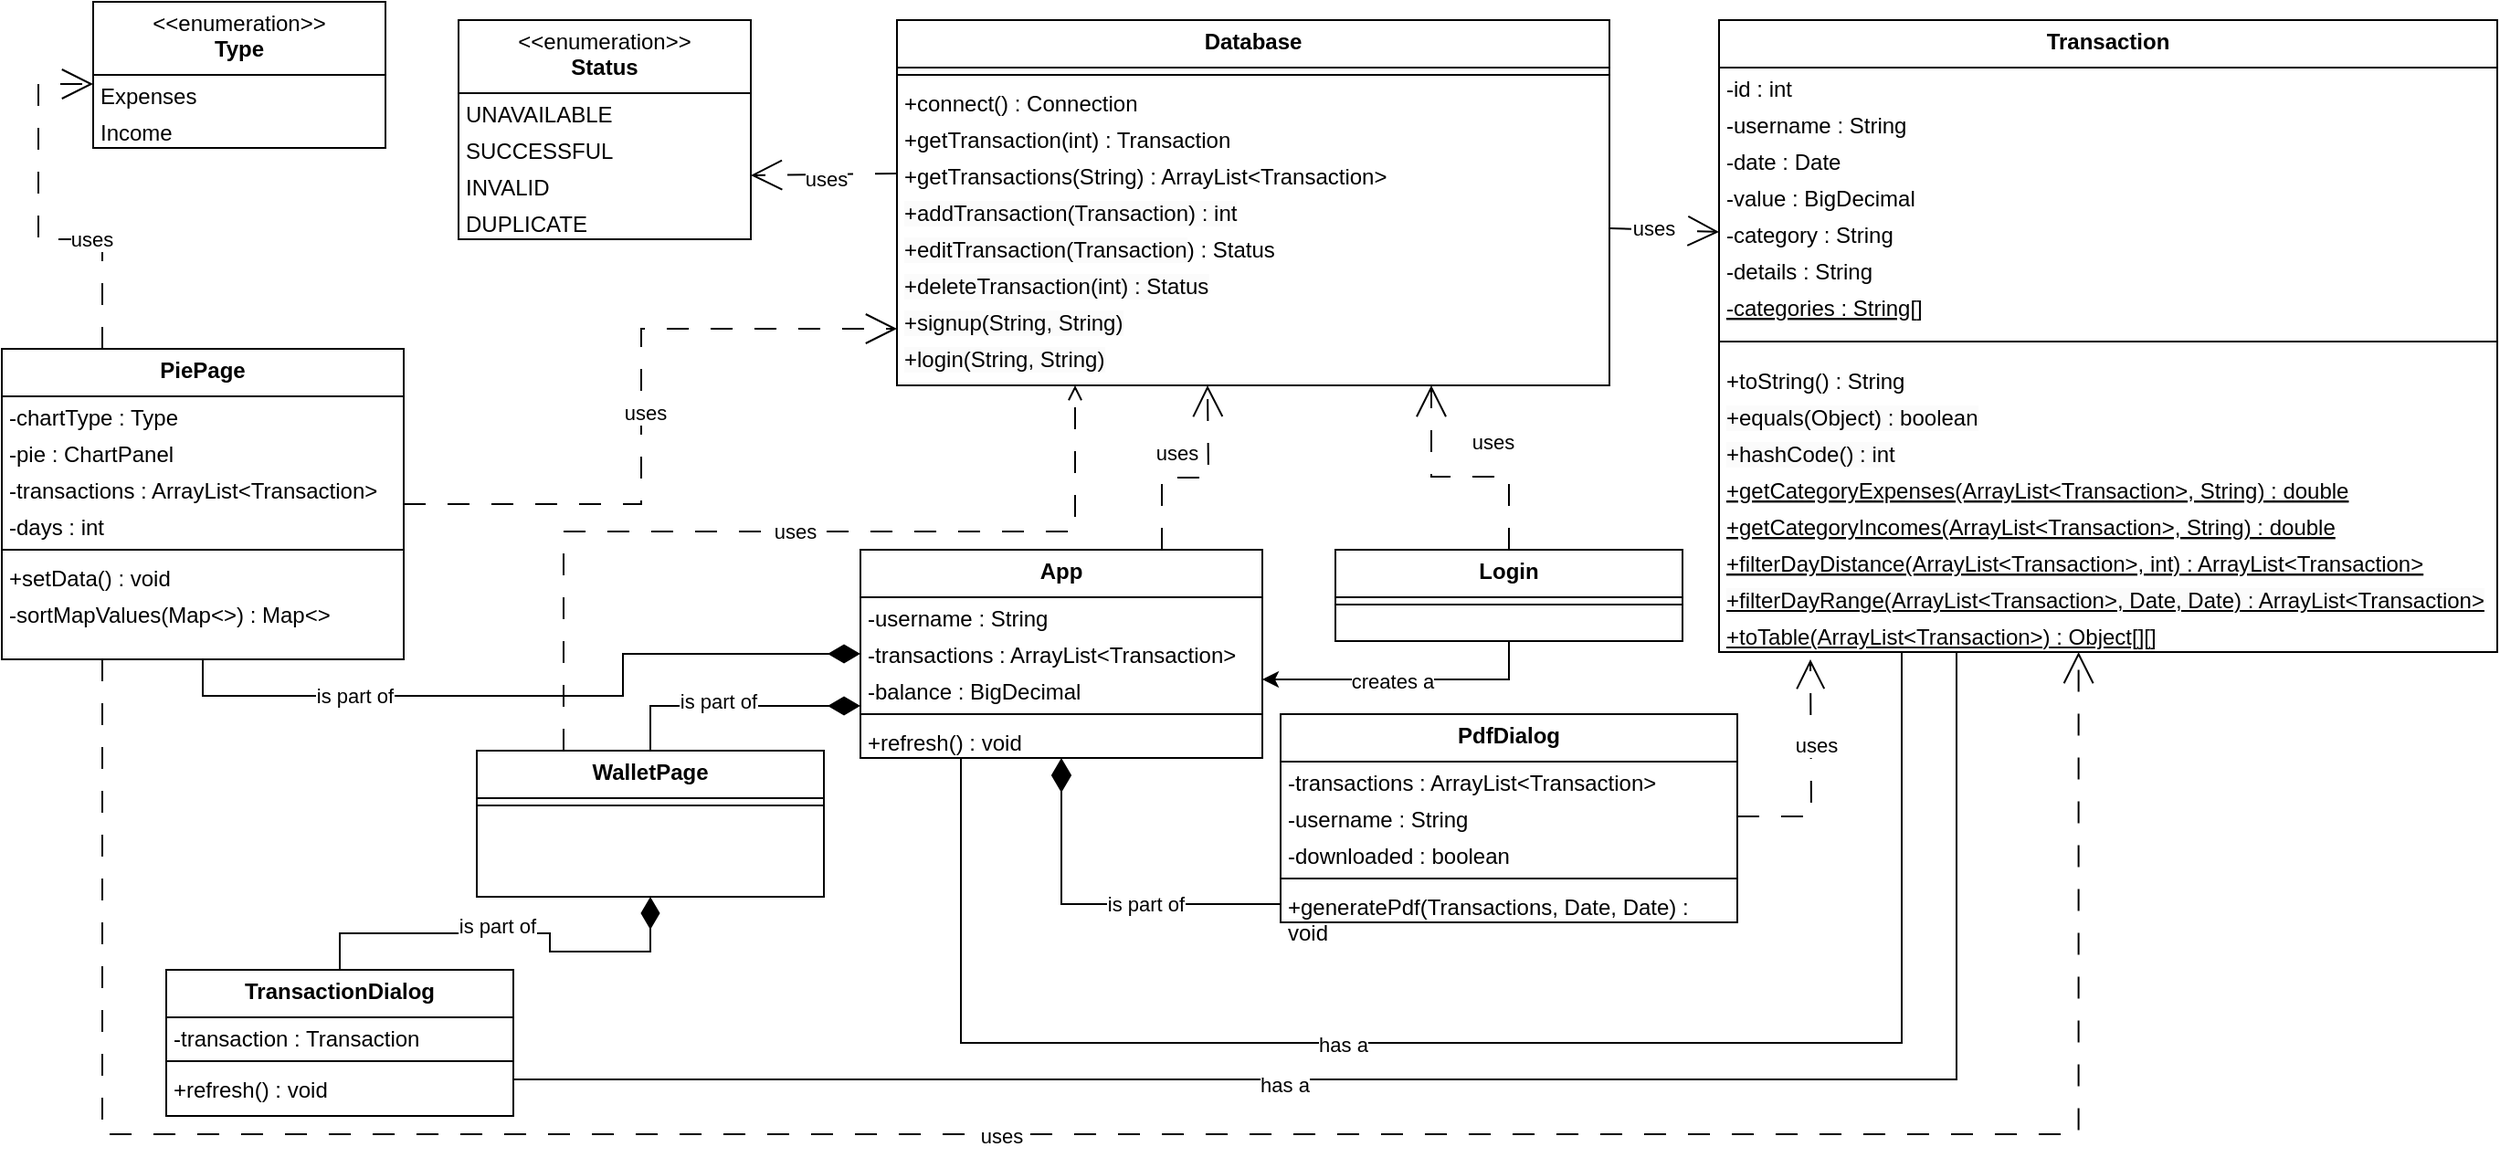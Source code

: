 <mxfile version="26.0.11">
  <diagram id="C5RBs43oDa-KdzZeNtuy" name="Page-1">
    <mxGraphModel dx="2385" dy="726" grid="1" gridSize="10" guides="1" tooltips="1" connect="1" arrows="1" fold="1" page="1" pageScale="1" pageWidth="827" pageHeight="1169" math="0" shadow="0">
      <root>
        <mxCell id="WIyWlLk6GJQsqaUBKTNV-0" />
        <mxCell id="WIyWlLk6GJQsqaUBKTNV-1" parent="WIyWlLk6GJQsqaUBKTNV-0" />
        <mxCell id="zkfFHV4jXpPFQw0GAbJ--0" value="Database" style="swimlane;fontStyle=1;align=center;verticalAlign=top;childLayout=stackLayout;horizontal=1;startSize=26;horizontalStack=0;resizeParent=1;resizeLast=0;collapsible=1;marginBottom=0;rounded=0;shadow=0;strokeWidth=1;spacing=0;" parent="WIyWlLk6GJQsqaUBKTNV-1" vertex="1">
          <mxGeometry x="-80" y="20" width="390" height="200" as="geometry">
            <mxRectangle x="30" y="30" width="160" height="26" as="alternateBounds" />
          </mxGeometry>
        </mxCell>
        <mxCell id="zkfFHV4jXpPFQw0GAbJ--4" value="" style="line;html=1;strokeWidth=1;align=left;verticalAlign=middle;spacingTop=-1;spacingLeft=3;spacingRight=3;rotatable=0;labelPosition=right;points=[];portConstraint=eastwest;spacing=0;" parent="zkfFHV4jXpPFQw0GAbJ--0" vertex="1">
          <mxGeometry y="26" width="390" height="8" as="geometry" />
        </mxCell>
        <mxCell id="zkfFHV4jXpPFQw0GAbJ--5" value="+connect() : Connection" style="text;align=left;verticalAlign=top;spacingLeft=4;spacingRight=4;overflow=hidden;rotatable=0;points=[[0,0.5],[1,0.5]];portConstraint=eastwest;spacing=0;" parent="zkfFHV4jXpPFQw0GAbJ--0" vertex="1">
          <mxGeometry y="34" width="390" height="20" as="geometry" />
        </mxCell>
        <mxCell id="e7k2i2TmOSbK89JHq5y6-7" value="+getTransaction(int) : Transaction" style="text;align=left;verticalAlign=top;spacingLeft=4;spacingRight=4;overflow=hidden;rotatable=0;points=[[0,0.5],[1,0.5]];portConstraint=eastwest;spacing=0;" parent="zkfFHV4jXpPFQw0GAbJ--0" vertex="1">
          <mxGeometry y="54" width="390" height="20" as="geometry" />
        </mxCell>
        <mxCell id="e7k2i2TmOSbK89JHq5y6-8" value="+getTransactions(String) : ArrayList&lt;Transaction&gt;" style="text;align=left;verticalAlign=top;spacingLeft=4;spacingRight=4;overflow=hidden;rotatable=0;points=[[0,0.5],[1,0.5]];portConstraint=eastwest;spacing=0;" parent="zkfFHV4jXpPFQw0GAbJ--0" vertex="1">
          <mxGeometry y="74" width="390" height="20" as="geometry" />
        </mxCell>
        <mxCell id="e7k2i2TmOSbK89JHq5y6-9" value="&lt;span style=&quot;color: rgb(0, 0, 0); font-family: Helvetica; font-size: 12px; font-style: normal; font-variant-ligatures: normal; font-variant-caps: normal; font-weight: 400; letter-spacing: normal; orphans: 2; text-align: left; text-indent: 0px; text-transform: none; widows: 2; word-spacing: 0px; -webkit-text-stroke-width: 0px; white-space: nowrap; background-color: rgb(251, 251, 251); text-decoration-thickness: initial; text-decoration-style: initial; text-decoration-color: initial; display: inline !important; float: none;&quot;&gt;+addTransaction(Transaction) : int&lt;/span&gt;" style="text;whiteSpace=wrap;html=1;spacing=0;spacingLeft=4;spacingRight=4;" parent="zkfFHV4jXpPFQw0GAbJ--0" vertex="1">
          <mxGeometry y="94" width="390" height="20" as="geometry" />
        </mxCell>
        <mxCell id="e7k2i2TmOSbK89JHq5y6-11" value="&lt;span style=&quot;forced-color-adjust: none; color: rgb(0, 0, 0); font-family: Helvetica; font-size: 12px; font-style: normal; font-variant-ligatures: normal; font-variant-caps: normal; font-weight: 400; letter-spacing: normal; orphans: 2; text-align: left; text-indent: 0px; text-transform: none; widows: 2; word-spacing: 0px; -webkit-text-stroke-width: 0px; white-space: nowrap; text-decoration-thickness: initial; text-decoration-style: initial; text-decoration-color: initial; background-color: rgb(251, 251, 251); float: none; display: inline !important;&quot;&gt;+editTransaction(Transaction&lt;/span&gt;&lt;span style=&quot;text-wrap-mode: nowrap;&quot;&gt;) : Status&lt;/span&gt;" style="text;whiteSpace=wrap;html=1;spacingLeft=4;spacingRight=4;spacing=0;" parent="zkfFHV4jXpPFQw0GAbJ--0" vertex="1">
          <mxGeometry y="114" width="390" height="20" as="geometry" />
        </mxCell>
        <mxCell id="e7k2i2TmOSbK89JHq5y6-12" value="&lt;span style=&quot;forced-color-adjust: none; color: rgb(0, 0, 0); font-family: Helvetica; font-size: 12px; font-style: normal; font-variant-ligatures: normal; font-variant-caps: normal; font-weight: 400; letter-spacing: normal; orphans: 2; text-align: left; text-indent: 0px; text-transform: none; widows: 2; word-spacing: 0px; -webkit-text-stroke-width: 0px; white-space: nowrap; text-decoration-thickness: initial; text-decoration-style: initial; text-decoration-color: initial; background-color: rgb(251, 251, 251); float: none; display: inline !important;&quot;&gt;+deleteTransaction(int) : Status&lt;/span&gt;" style="text;whiteSpace=wrap;html=1;spacingLeft=4;spacingRight=4;spacing=0;" parent="zkfFHV4jXpPFQw0GAbJ--0" vertex="1">
          <mxGeometry y="134" width="390" height="20" as="geometry" />
        </mxCell>
        <mxCell id="e7k2i2TmOSbK89JHq5y6-13" value="&lt;span style=&quot;forced-color-adjust: none; color: rgb(0, 0, 0); font-family: Helvetica; font-size: 12px; font-style: normal; font-variant-ligatures: normal; font-variant-caps: normal; font-weight: 400; letter-spacing: normal; orphans: 2; text-align: left; text-indent: 0px; text-transform: none; widows: 2; word-spacing: 0px; -webkit-text-stroke-width: 0px; white-space: nowrap; text-decoration-thickness: initial; text-decoration-style: initial; text-decoration-color: initial; background-color: rgb(251, 251, 251); float: none; display: inline !important;&quot;&gt;+signup(String, String)&lt;/span&gt;" style="text;whiteSpace=wrap;html=1;spacingLeft=4;spacingRight=4;spacing=0;" parent="zkfFHV4jXpPFQw0GAbJ--0" vertex="1">
          <mxGeometry y="154" width="390" height="20" as="geometry" />
        </mxCell>
        <mxCell id="e7k2i2TmOSbK89JHq5y6-14" value="&lt;span style=&quot;color: rgb(0, 0, 0); font-family: Helvetica; font-size: 12px; font-style: normal; font-variant-ligatures: normal; font-variant-caps: normal; font-weight: 400; letter-spacing: normal; orphans: 2; text-align: left; text-indent: 0px; text-transform: none; widows: 2; word-spacing: 0px; -webkit-text-stroke-width: 0px; white-space: nowrap; background-color: rgb(251, 251, 251); text-decoration-thickness: initial; text-decoration-style: initial; text-decoration-color: initial; display: inline !important; float: none;&quot;&gt;+login(String, String)&lt;/span&gt;" style="text;whiteSpace=wrap;html=1;spacingLeft=4;spacingRight=4;spacing=0;" parent="zkfFHV4jXpPFQw0GAbJ--0" vertex="1">
          <mxGeometry y="174" width="390" height="20" as="geometry" />
        </mxCell>
        <mxCell id="e7k2i2TmOSbK89JHq5y6-15" value="Transaction" style="swimlane;fontStyle=1;align=center;verticalAlign=top;childLayout=stackLayout;horizontal=1;startSize=26;horizontalStack=0;resizeParent=1;resizeLast=0;collapsible=1;marginBottom=0;rounded=0;shadow=0;strokeWidth=1;spacing=0;" parent="WIyWlLk6GJQsqaUBKTNV-1" vertex="1">
          <mxGeometry x="370" y="20" width="426" height="346" as="geometry">
            <mxRectangle x="30" y="30" width="160" height="26" as="alternateBounds" />
          </mxGeometry>
        </mxCell>
        <mxCell id="e7k2i2TmOSbK89JHq5y6-25" value="-id : int" style="text;align=left;verticalAlign=top;spacingLeft=4;spacingRight=4;overflow=hidden;rotatable=0;points=[[0,0.5],[1,0.5]];portConstraint=eastwest;spacing=0;" parent="e7k2i2TmOSbK89JHq5y6-15" vertex="1">
          <mxGeometry y="26" width="426" height="20" as="geometry" />
        </mxCell>
        <mxCell id="e7k2i2TmOSbK89JHq5y6-27" value="-username : String" style="text;align=left;verticalAlign=top;spacingLeft=4;spacingRight=4;overflow=hidden;rotatable=0;points=[[0,0.5],[1,0.5]];portConstraint=eastwest;spacing=0;" parent="e7k2i2TmOSbK89JHq5y6-15" vertex="1">
          <mxGeometry y="46" width="426" height="20" as="geometry" />
        </mxCell>
        <mxCell id="e7k2i2TmOSbK89JHq5y6-28" value="-date : Date" style="text;align=left;verticalAlign=top;spacingLeft=4;spacingRight=4;overflow=hidden;rotatable=0;points=[[0,0.5],[1,0.5]];portConstraint=eastwest;spacing=0;" parent="e7k2i2TmOSbK89JHq5y6-15" vertex="1">
          <mxGeometry y="66" width="426" height="20" as="geometry" />
        </mxCell>
        <mxCell id="e7k2i2TmOSbK89JHq5y6-29" value="-value : BigDecimal" style="text;align=left;verticalAlign=top;spacingLeft=4;spacingRight=4;overflow=hidden;rotatable=0;points=[[0,0.5],[1,0.5]];portConstraint=eastwest;spacing=0;" parent="e7k2i2TmOSbK89JHq5y6-15" vertex="1">
          <mxGeometry y="86" width="426" height="20" as="geometry" />
        </mxCell>
        <mxCell id="e7k2i2TmOSbK89JHq5y6-30" value="-category : String" style="text;align=left;verticalAlign=top;spacingLeft=4;spacingRight=4;overflow=hidden;rotatable=0;points=[[0,0.5],[1,0.5]];portConstraint=eastwest;spacing=0;" parent="e7k2i2TmOSbK89JHq5y6-15" vertex="1">
          <mxGeometry y="106" width="426" height="20" as="geometry" />
        </mxCell>
        <mxCell id="e7k2i2TmOSbK89JHq5y6-31" value="-details : String" style="text;align=left;verticalAlign=top;spacingLeft=4;spacingRight=4;overflow=hidden;rotatable=0;points=[[0,0.5],[1,0.5]];portConstraint=eastwest;spacing=0;" parent="e7k2i2TmOSbK89JHq5y6-15" vertex="1">
          <mxGeometry y="126" width="426" height="20" as="geometry" />
        </mxCell>
        <mxCell id="SSsAjJCxJS_puHBVJkLy-0" value="-categories : String[]" style="text;align=left;verticalAlign=top;spacingLeft=4;spacingRight=4;overflow=hidden;rotatable=0;points=[[0,0.5],[1,0.5]];portConstraint=eastwest;spacing=0;fontStyle=4" parent="e7k2i2TmOSbK89JHq5y6-15" vertex="1">
          <mxGeometry y="146" width="426" height="20" as="geometry" />
        </mxCell>
        <mxCell id="e7k2i2TmOSbK89JHq5y6-16" value="" style="line;html=1;strokeWidth=1;align=left;verticalAlign=middle;spacingTop=-1;spacingLeft=3;spacingRight=3;rotatable=0;labelPosition=right;points=[];portConstraint=eastwest;spacing=0;" parent="e7k2i2TmOSbK89JHq5y6-15" vertex="1">
          <mxGeometry y="166" width="426" height="20" as="geometry" />
        </mxCell>
        <mxCell id="e7k2i2TmOSbK89JHq5y6-43" value="&lt;span style=&quot;text-wrap-mode: nowrap;&quot;&gt;+toString() : String&lt;/span&gt;" style="text;whiteSpace=wrap;html=1;spacingLeft=4;spacingRight=4;spacing=0;" parent="e7k2i2TmOSbK89JHq5y6-15" vertex="1">
          <mxGeometry y="186" width="426" height="20" as="geometry" />
        </mxCell>
        <mxCell id="e7k2i2TmOSbK89JHq5y6-24" value="&lt;span style=&quot;color: rgb(0, 0, 0); font-family: Helvetica; font-size: 12px; font-style: normal; font-variant-ligatures: normal; font-variant-caps: normal; font-weight: 400; letter-spacing: normal; orphans: 2; text-align: left; text-indent: 0px; text-transform: none; widows: 2; word-spacing: 0px; -webkit-text-stroke-width: 0px; white-space: nowrap; background-color: rgb(251, 251, 251); text-decoration-thickness: initial; text-decoration-style: initial; text-decoration-color: initial; display: inline !important; float: none;&quot;&gt;+equals(Object) : boolean&lt;/span&gt;" style="text;whiteSpace=wrap;html=1;spacingLeft=4;spacingRight=4;spacing=0;" parent="e7k2i2TmOSbK89JHq5y6-15" vertex="1">
          <mxGeometry y="206" width="426" height="20" as="geometry" />
        </mxCell>
        <mxCell id="e7k2i2TmOSbK89JHq5y6-23" value="&lt;span style=&quot;forced-color-adjust: none; color: rgb(0, 0, 0); font-family: Helvetica; font-size: 12px; font-style: normal; font-variant-ligatures: normal; font-variant-caps: normal; font-weight: 400; letter-spacing: normal; orphans: 2; text-align: left; text-indent: 0px; text-transform: none; widows: 2; word-spacing: 0px; -webkit-text-stroke-width: 0px; white-space: nowrap; text-decoration-thickness: initial; text-decoration-style: initial; text-decoration-color: initial; background-color: rgb(251, 251, 251); float: none; display: inline !important;&quot;&gt;+hashCode() : int&lt;/span&gt;" style="text;whiteSpace=wrap;html=1;spacingLeft=4;spacingRight=4;spacing=0;" parent="e7k2i2TmOSbK89JHq5y6-15" vertex="1">
          <mxGeometry y="226" width="426" height="20" as="geometry" />
        </mxCell>
        <mxCell id="e7k2i2TmOSbK89JHq5y6-17" value="+getCategoryExpenses(ArrayList&lt;Transaction&gt;, String) : double" style="text;align=left;verticalAlign=top;spacingLeft=4;spacingRight=4;overflow=hidden;rotatable=0;points=[[0,0.5],[1,0.5]];portConstraint=eastwest;spacing=0;fontStyle=4" parent="e7k2i2TmOSbK89JHq5y6-15" vertex="1">
          <mxGeometry y="246" width="426" height="20" as="geometry" />
        </mxCell>
        <mxCell id="e7k2i2TmOSbK89JHq5y6-18" value="+getCategoryIncomes(ArrayList&lt;Transaction&gt;, String) : double" style="text;align=left;verticalAlign=top;spacingLeft=4;spacingRight=4;overflow=hidden;rotatable=0;points=[[0,0.5],[1,0.5]];portConstraint=eastwest;spacing=0;fontStyle=4" parent="e7k2i2TmOSbK89JHq5y6-15" vertex="1">
          <mxGeometry y="266" width="426" height="20" as="geometry" />
        </mxCell>
        <mxCell id="e7k2i2TmOSbK89JHq5y6-19" value="+filterDayDistance(ArrayList&lt;Transaction&gt;, int) : ArrayList&lt;Transaction&gt;" style="text;align=left;verticalAlign=top;spacingLeft=4;spacingRight=4;overflow=hidden;rotatable=0;points=[[0,0.5],[1,0.5]];portConstraint=eastwest;spacing=0;fontStyle=4" parent="e7k2i2TmOSbK89JHq5y6-15" vertex="1">
          <mxGeometry y="286" width="426" height="20" as="geometry" />
        </mxCell>
        <mxCell id="e7k2i2TmOSbK89JHq5y6-21" value="&lt;span style=&quot;forced-color-adjust: none; color: rgb(0, 0, 0); font-family: Helvetica; font-size: 12px; font-style: normal; font-variant-ligatures: normal; font-variant-caps: normal; font-weight: 400; letter-spacing: normal; orphans: 2; text-align: left; text-indent: 0px; text-transform: none; widows: 2; word-spacing: 0px; -webkit-text-stroke-width: 0px; white-space: nowrap; text-decoration-thickness: initial; text-decoration-style: initial; text-decoration-color: initial; background-color: rgb(251, 251, 251); float: none; display: inline !important;&quot;&gt;&lt;u&gt;+filterDayRange(ArrayList&amp;lt;Transaction&amp;gt;, Date, Date) : ArrayList&amp;lt;Transaction&amp;gt;&lt;/u&gt;&lt;/span&gt;" style="text;whiteSpace=wrap;html=1;spacingLeft=4;spacingRight=4;spacing=0;" parent="e7k2i2TmOSbK89JHq5y6-15" vertex="1">
          <mxGeometry y="306" width="426" height="20" as="geometry" />
        </mxCell>
        <mxCell id="e7k2i2TmOSbK89JHq5y6-22" value="&lt;u&gt;+toTable(ArrayList&amp;lt;Transaction&amp;gt;) : Object[][]&lt;/u&gt;" style="text;whiteSpace=wrap;html=1;spacingLeft=4;spacingRight=4;spacing=0;" parent="e7k2i2TmOSbK89JHq5y6-15" vertex="1">
          <mxGeometry y="326" width="426" height="20" as="geometry" />
        </mxCell>
        <mxCell id="e7k2i2TmOSbK89JHq5y6-36" value="&lt;div&gt;&lt;span style=&quot;font-weight: normal;&quot;&gt;&amp;lt;&amp;lt;enumeration&amp;gt;&amp;gt;&lt;/span&gt;&lt;/div&gt;Status" style="swimlane;fontStyle=1;align=center;verticalAlign=top;childLayout=stackLayout;horizontal=1;startSize=40;horizontalStack=0;resizeParent=1;resizeParentMax=0;resizeLast=0;collapsible=1;marginBottom=0;whiteSpace=wrap;html=1;spacing=0;" parent="WIyWlLk6GJQsqaUBKTNV-1" vertex="1">
          <mxGeometry x="-320" y="20" width="160" height="120" as="geometry" />
        </mxCell>
        <mxCell id="e7k2i2TmOSbK89JHq5y6-34" value="&lt;span style=&quot;text-wrap-mode: nowrap;&quot;&gt;UNAVAILABLE&lt;/span&gt;" style="text;whiteSpace=wrap;html=1;spacingLeft=4;spacingRight=4;spacing=0;" parent="e7k2i2TmOSbK89JHq5y6-36" vertex="1">
          <mxGeometry y="40" width="160" height="20" as="geometry" />
        </mxCell>
        <mxCell id="e7k2i2TmOSbK89JHq5y6-41" value="&lt;span style=&quot;text-wrap-mode: nowrap;&quot;&gt;SUCCESSFUL&lt;/span&gt;" style="text;whiteSpace=wrap;html=1;spacingLeft=4;spacingRight=4;spacing=0;" parent="e7k2i2TmOSbK89JHq5y6-36" vertex="1">
          <mxGeometry y="60" width="160" height="20" as="geometry" />
        </mxCell>
        <mxCell id="e7k2i2TmOSbK89JHq5y6-40" value="&lt;span style=&quot;text-wrap-mode: nowrap;&quot;&gt;INVALID&lt;/span&gt;" style="text;whiteSpace=wrap;html=1;spacingLeft=4;spacingRight=4;spacing=0;" parent="e7k2i2TmOSbK89JHq5y6-36" vertex="1">
          <mxGeometry y="80" width="160" height="20" as="geometry" />
        </mxCell>
        <mxCell id="e7k2i2TmOSbK89JHq5y6-42" value="&lt;span style=&quot;text-wrap-mode: nowrap;&quot;&gt;DUPLICATE&lt;/span&gt;" style="text;whiteSpace=wrap;html=1;spacingLeft=4;spacingRight=4;spacing=0;" parent="e7k2i2TmOSbK89JHq5y6-36" vertex="1">
          <mxGeometry y="100" width="160" height="20" as="geometry" />
        </mxCell>
        <mxCell id="SSsAjJCxJS_puHBVJkLy-31" style="edgeStyle=orthogonalEdgeStyle;rounded=0;orthogonalLoop=1;jettySize=auto;html=1;exitX=0.5;exitY=0;exitDx=0;exitDy=0;entryX=0.75;entryY=1;entryDx=0;entryDy=0;endArrow=open;endFill=0;dashed=1;dashPattern=12 12;endSize=15;" parent="WIyWlLk6GJQsqaUBKTNV-1" source="SSsAjJCxJS_puHBVJkLy-1" target="zkfFHV4jXpPFQw0GAbJ--0" edge="1">
          <mxGeometry relative="1" as="geometry" />
        </mxCell>
        <mxCell id="SSsAjJCxJS_puHBVJkLy-46" value="uses" style="edgeLabel;html=1;align=center;verticalAlign=middle;resizable=0;points=[];" parent="SSsAjJCxJS_puHBVJkLy-31" vertex="1" connectable="0">
          <mxGeometry x="-0.239" y="-4" relative="1" as="geometry">
            <mxPoint x="1" y="-15" as="offset" />
          </mxGeometry>
        </mxCell>
        <mxCell id="_zNtxanERWEadLRWHB2K-1" style="edgeStyle=orthogonalEdgeStyle;rounded=0;orthogonalLoop=1;jettySize=auto;html=1;exitX=0.5;exitY=1;exitDx=0;exitDy=0;entryX=1;entryY=0.25;entryDx=0;entryDy=0;" edge="1" parent="WIyWlLk6GJQsqaUBKTNV-1" source="SSsAjJCxJS_puHBVJkLy-1" target="SSsAjJCxJS_puHBVJkLy-63">
          <mxGeometry relative="1" as="geometry" />
        </mxCell>
        <mxCell id="_zNtxanERWEadLRWHB2K-2" value="creates a" style="edgeLabel;html=1;align=center;verticalAlign=middle;resizable=0;points=[];" vertex="1" connectable="0" parent="_zNtxanERWEadLRWHB2K-1">
          <mxGeometry x="0.096" y="1" relative="1" as="geometry">
            <mxPoint as="offset" />
          </mxGeometry>
        </mxCell>
        <mxCell id="SSsAjJCxJS_puHBVJkLy-1" value="Login" style="swimlane;fontStyle=1;align=center;verticalAlign=top;childLayout=stackLayout;horizontal=1;startSize=26;horizontalStack=0;resizeParent=1;resizeLast=0;collapsible=1;marginBottom=0;rounded=0;shadow=0;strokeWidth=1;spacing=0;" parent="WIyWlLk6GJQsqaUBKTNV-1" vertex="1">
          <mxGeometry x="160" y="310" width="190" height="50" as="geometry">
            <mxRectangle x="30" y="30" width="160" height="26" as="alternateBounds" />
          </mxGeometry>
        </mxCell>
        <mxCell id="SSsAjJCxJS_puHBVJkLy-2" value="" style="line;html=1;strokeWidth=1;align=left;verticalAlign=middle;spacingTop=-1;spacingLeft=3;spacingRight=3;rotatable=0;labelPosition=right;points=[];portConstraint=eastwest;spacing=0;" parent="SSsAjJCxJS_puHBVJkLy-1" vertex="1">
          <mxGeometry y="26" width="190" height="8" as="geometry" />
        </mxCell>
        <mxCell id="SSsAjJCxJS_puHBVJkLy-34" style="edgeStyle=orthogonalEdgeStyle;rounded=0;orthogonalLoop=1;jettySize=auto;html=1;exitX=0.75;exitY=0;exitDx=0;exitDy=0;endArrow=open;endFill=0;dashed=1;dashPattern=12 12;endSize=15;" parent="WIyWlLk6GJQsqaUBKTNV-1" source="SSsAjJCxJS_puHBVJkLy-11" edge="1">
          <mxGeometry relative="1" as="geometry">
            <mxPoint x="90" y="220" as="targetPoint" />
          </mxGeometry>
        </mxCell>
        <mxCell id="SSsAjJCxJS_puHBVJkLy-47" value="uses" style="edgeLabel;html=1;align=center;verticalAlign=middle;resizable=0;points=[];" parent="SSsAjJCxJS_puHBVJkLy-34" vertex="1" connectable="0">
          <mxGeometry x="-0.116" relative="1" as="geometry">
            <mxPoint x="-4" y="-14" as="offset" />
          </mxGeometry>
        </mxCell>
        <mxCell id="SSsAjJCxJS_puHBVJkLy-11" value="App" style="swimlane;fontStyle=1;align=center;verticalAlign=top;childLayout=stackLayout;horizontal=1;startSize=26;horizontalStack=0;resizeParent=1;resizeLast=0;collapsible=1;marginBottom=0;rounded=0;shadow=0;strokeWidth=1;spacing=0;" parent="WIyWlLk6GJQsqaUBKTNV-1" vertex="1">
          <mxGeometry x="-100" y="310" width="220" height="114" as="geometry">
            <mxRectangle x="30" y="30" width="160" height="26" as="alternateBounds" />
          </mxGeometry>
        </mxCell>
        <mxCell id="SSsAjJCxJS_puHBVJkLy-62" value="&lt;span style=&quot;text-wrap-mode: nowrap;&quot;&gt;-username : String&lt;/span&gt;" style="text;whiteSpace=wrap;html=1;spacingLeft=4;spacingRight=4;spacing=0;" parent="SSsAjJCxJS_puHBVJkLy-11" vertex="1">
          <mxGeometry y="26" width="220" height="20" as="geometry" />
        </mxCell>
        <mxCell id="SSsAjJCxJS_puHBVJkLy-59" value="&lt;span style=&quot;text-wrap-mode: nowrap;&quot;&gt;-transactions : ArrayList&amp;lt;Transaction&amp;gt;&lt;/span&gt;" style="text;whiteSpace=wrap;html=1;spacingLeft=4;spacingRight=4;spacing=0;" parent="SSsAjJCxJS_puHBVJkLy-11" vertex="1">
          <mxGeometry y="46" width="220" height="20" as="geometry" />
        </mxCell>
        <mxCell id="SSsAjJCxJS_puHBVJkLy-63" value="&lt;span style=&quot;text-wrap-mode: nowrap;&quot;&gt;-balance : BigDecimal&lt;/span&gt;" style="text;whiteSpace=wrap;html=1;spacingLeft=4;spacingRight=4;spacing=0;" parent="SSsAjJCxJS_puHBVJkLy-11" vertex="1">
          <mxGeometry y="66" width="220" height="20" as="geometry" />
        </mxCell>
        <mxCell id="SSsAjJCxJS_puHBVJkLy-12" value="" style="line;html=1;strokeWidth=1;align=left;verticalAlign=middle;spacingTop=-1;spacingLeft=3;spacingRight=3;rotatable=0;labelPosition=right;points=[];portConstraint=eastwest;spacing=0;" parent="SSsAjJCxJS_puHBVJkLy-11" vertex="1">
          <mxGeometry y="86" width="220" height="8" as="geometry" />
        </mxCell>
        <mxCell id="SSsAjJCxJS_puHBVJkLy-58" value="&lt;span style=&quot;text-wrap-mode: nowrap;&quot;&gt;+refresh() : void&lt;/span&gt;" style="text;whiteSpace=wrap;html=1;spacingLeft=4;spacingRight=4;spacing=0;" parent="SSsAjJCxJS_puHBVJkLy-11" vertex="1">
          <mxGeometry y="94" width="220" height="20" as="geometry" />
        </mxCell>
        <mxCell id="SSsAjJCxJS_puHBVJkLy-28" style="edgeStyle=orthogonalEdgeStyle;rounded=0;orthogonalLoop=1;jettySize=auto;html=1;exitX=0.5;exitY=0;exitDx=0;exitDy=0;entryX=0;entryY=0.75;entryDx=0;entryDy=0;endArrow=diamondThin;endFill=1;endSize=15;" parent="WIyWlLk6GJQsqaUBKTNV-1" source="SSsAjJCxJS_puHBVJkLy-13" target="SSsAjJCxJS_puHBVJkLy-11" edge="1">
          <mxGeometry relative="1" as="geometry" />
        </mxCell>
        <mxCell id="SSsAjJCxJS_puHBVJkLy-42" value="is part of" style="edgeLabel;html=1;align=center;verticalAlign=middle;resizable=0;points=[];" parent="SSsAjJCxJS_puHBVJkLy-28" vertex="1" connectable="0">
          <mxGeometry x="-0.128" y="3" relative="1" as="geometry">
            <mxPoint as="offset" />
          </mxGeometry>
        </mxCell>
        <mxCell id="SSsAjJCxJS_puHBVJkLy-93" style="edgeStyle=orthogonalEdgeStyle;rounded=0;orthogonalLoop=1;jettySize=auto;html=1;exitX=0.25;exitY=0;exitDx=0;exitDy=0;entryX=0.25;entryY=1;entryDx=0;entryDy=0;dashed=1;dashPattern=12 12;endArrow=open;endFill=0;" parent="WIyWlLk6GJQsqaUBKTNV-1" source="SSsAjJCxJS_puHBVJkLy-13" target="zkfFHV4jXpPFQw0GAbJ--0" edge="1">
          <mxGeometry relative="1" as="geometry">
            <Array as="points">
              <mxPoint x="-262" y="300" />
              <mxPoint x="18" y="300" />
            </Array>
          </mxGeometry>
        </mxCell>
        <mxCell id="SSsAjJCxJS_puHBVJkLy-94" value="uses" style="edgeLabel;html=1;align=center;verticalAlign=middle;resizable=0;points=[];" parent="SSsAjJCxJS_puHBVJkLy-93" vertex="1" connectable="0">
          <mxGeometry x="0.023" relative="1" as="geometry">
            <mxPoint x="1" as="offset" />
          </mxGeometry>
        </mxCell>
        <mxCell id="SSsAjJCxJS_puHBVJkLy-13" value="WalletPage" style="swimlane;fontStyle=1;align=center;verticalAlign=top;childLayout=stackLayout;horizontal=1;startSize=26;horizontalStack=0;resizeParent=1;resizeLast=0;collapsible=1;marginBottom=0;rounded=0;shadow=0;strokeWidth=1;spacing=0;" parent="WIyWlLk6GJQsqaUBKTNV-1" vertex="1">
          <mxGeometry x="-310" y="420" width="190" height="80" as="geometry">
            <mxRectangle x="30" y="30" width="160" height="26" as="alternateBounds" />
          </mxGeometry>
        </mxCell>
        <mxCell id="SSsAjJCxJS_puHBVJkLy-14" value="" style="line;html=1;strokeWidth=1;align=left;verticalAlign=middle;spacingTop=-1;spacingLeft=3;spacingRight=3;rotatable=0;labelPosition=right;points=[];portConstraint=eastwest;spacing=0;" parent="SSsAjJCxJS_puHBVJkLy-13" vertex="1">
          <mxGeometry y="26" width="190" height="8" as="geometry" />
        </mxCell>
        <mxCell id="SSsAjJCxJS_puHBVJkLy-29" style="edgeStyle=orthogonalEdgeStyle;rounded=0;orthogonalLoop=1;jettySize=auto;html=1;exitX=0.5;exitY=1;exitDx=0;exitDy=0;entryX=0;entryY=0.5;entryDx=0;entryDy=0;endArrow=diamondThin;endFill=1;endSize=15;" parent="WIyWlLk6GJQsqaUBKTNV-1" source="SSsAjJCxJS_puHBVJkLy-15" target="SSsAjJCxJS_puHBVJkLy-11" edge="1">
          <mxGeometry relative="1" as="geometry" />
        </mxCell>
        <mxCell id="SSsAjJCxJS_puHBVJkLy-43" value="is part of" style="edgeLabel;html=1;align=center;verticalAlign=middle;resizable=0;points=[];" parent="SSsAjJCxJS_puHBVJkLy-29" vertex="1" connectable="0">
          <mxGeometry x="-0.07" y="4" relative="1" as="geometry">
            <mxPoint x="-85" y="4" as="offset" />
          </mxGeometry>
        </mxCell>
        <mxCell id="SSsAjJCxJS_puHBVJkLy-81" style="edgeStyle=orthogonalEdgeStyle;rounded=0;orthogonalLoop=1;jettySize=auto;html=1;exitX=0.25;exitY=0;exitDx=0;exitDy=0;entryX=0;entryY=0.25;entryDx=0;entryDy=0;dashed=1;dashPattern=12 12;endArrow=open;endFill=0;endSize=15;" parent="WIyWlLk6GJQsqaUBKTNV-1" source="SSsAjJCxJS_puHBVJkLy-15" target="SSsAjJCxJS_puHBVJkLy-76" edge="1">
          <mxGeometry relative="1" as="geometry" />
        </mxCell>
        <mxCell id="SSsAjJCxJS_puHBVJkLy-84" value="uses" style="edgeLabel;html=1;align=center;verticalAlign=middle;resizable=0;points=[];" parent="SSsAjJCxJS_puHBVJkLy-81" vertex="1" connectable="0">
          <mxGeometry x="-0.367" relative="1" as="geometry">
            <mxPoint as="offset" />
          </mxGeometry>
        </mxCell>
        <mxCell id="SSsAjJCxJS_puHBVJkLy-88" style="edgeStyle=orthogonalEdgeStyle;rounded=0;orthogonalLoop=1;jettySize=auto;html=1;entryX=0;entryY=0.75;entryDx=0;entryDy=0;endArrow=open;endFill=0;endSize=15;dashed=1;dashPattern=12 12;" parent="WIyWlLk6GJQsqaUBKTNV-1" source="SSsAjJCxJS_puHBVJkLy-15" target="e7k2i2TmOSbK89JHq5y6-13" edge="1">
          <mxGeometry relative="1" as="geometry" />
        </mxCell>
        <mxCell id="SSsAjJCxJS_puHBVJkLy-92" value="uses" style="edgeLabel;html=1;align=center;verticalAlign=middle;resizable=0;points=[];" parent="SSsAjJCxJS_puHBVJkLy-88" vertex="1" connectable="0">
          <mxGeometry x="-0.016" y="-2" relative="1" as="geometry">
            <mxPoint as="offset" />
          </mxGeometry>
        </mxCell>
        <mxCell id="SSsAjJCxJS_puHBVJkLy-15" value="PiePage" style="swimlane;fontStyle=1;align=center;verticalAlign=top;childLayout=stackLayout;horizontal=1;startSize=26;horizontalStack=0;resizeParent=1;resizeLast=0;collapsible=1;marginBottom=0;rounded=0;shadow=0;strokeWidth=1;spacing=0;" parent="WIyWlLk6GJQsqaUBKTNV-1" vertex="1">
          <mxGeometry x="-570" y="200" width="220" height="170" as="geometry">
            <mxRectangle x="30" y="30" width="160" height="26" as="alternateBounds" />
          </mxGeometry>
        </mxCell>
        <mxCell id="SSsAjJCxJS_puHBVJkLy-74" value="&lt;span style=&quot;text-wrap-mode: nowrap;&quot;&gt;-chartType : Type&lt;/span&gt;" style="text;whiteSpace=wrap;html=1;spacingLeft=4;spacingRight=4;spacing=0;" parent="SSsAjJCxJS_puHBVJkLy-15" vertex="1">
          <mxGeometry y="26" width="220" height="20" as="geometry" />
        </mxCell>
        <mxCell id="SSsAjJCxJS_puHBVJkLy-73" value="&lt;span style=&quot;text-wrap-mode: nowrap;&quot;&gt;-pie : ChartPanel&lt;/span&gt;" style="text;whiteSpace=wrap;html=1;spacingLeft=4;spacingRight=4;spacing=0;" parent="SSsAjJCxJS_puHBVJkLy-15" vertex="1">
          <mxGeometry y="46" width="220" height="20" as="geometry" />
        </mxCell>
        <mxCell id="SSsAjJCxJS_puHBVJkLy-72" value="&lt;span style=&quot;text-wrap-mode: nowrap;&quot;&gt;-transactions : ArrayList&amp;lt;Transaction&amp;gt;&lt;/span&gt;" style="text;whiteSpace=wrap;html=1;spacingLeft=4;spacingRight=4;spacing=0;" parent="SSsAjJCxJS_puHBVJkLy-15" vertex="1">
          <mxGeometry y="66" width="220" height="20" as="geometry" />
        </mxCell>
        <mxCell id="SSsAjJCxJS_puHBVJkLy-71" value="&lt;span style=&quot;text-wrap-mode: nowrap;&quot;&gt;-days : int&lt;/span&gt;" style="text;whiteSpace=wrap;html=1;spacingLeft=4;spacingRight=4;spacing=0;" parent="SSsAjJCxJS_puHBVJkLy-15" vertex="1">
          <mxGeometry y="86" width="220" height="20" as="geometry" />
        </mxCell>
        <mxCell id="SSsAjJCxJS_puHBVJkLy-16" value="" style="line;html=1;strokeWidth=1;align=left;verticalAlign=middle;spacingTop=-1;spacingLeft=3;spacingRight=3;rotatable=0;labelPosition=right;points=[];portConstraint=eastwest;spacing=0;" parent="SSsAjJCxJS_puHBVJkLy-15" vertex="1">
          <mxGeometry y="106" width="220" height="8" as="geometry" />
        </mxCell>
        <mxCell id="SSsAjJCxJS_puHBVJkLy-67" value="&lt;span style=&quot;text-wrap-mode: nowrap;&quot;&gt;+setData() : void&lt;/span&gt;" style="text;whiteSpace=wrap;html=1;spacingLeft=4;spacingRight=4;spacing=0;" parent="SSsAjJCxJS_puHBVJkLy-15" vertex="1">
          <mxGeometry y="114" width="220" height="20" as="geometry" />
        </mxCell>
        <mxCell id="SSsAjJCxJS_puHBVJkLy-68" value="&lt;span style=&quot;text-wrap-mode: nowrap;&quot;&gt;-sortMapValues(Map&amp;lt;&amp;gt;) : Map&amp;lt;&amp;gt;&lt;/span&gt;" style="text;whiteSpace=wrap;html=1;spacingLeft=4;spacingRight=4;spacing=0;" parent="SSsAjJCxJS_puHBVJkLy-15" vertex="1">
          <mxGeometry y="134" width="220" height="36" as="geometry" />
        </mxCell>
        <mxCell id="SSsAjJCxJS_puHBVJkLy-27" style="edgeStyle=orthogonalEdgeStyle;rounded=0;orthogonalLoop=1;jettySize=auto;html=1;entryX=0.5;entryY=1;entryDx=0;entryDy=0;endArrow=diamondThin;endFill=1;endSize=15;" parent="WIyWlLk6GJQsqaUBKTNV-1" source="SSsAjJCxJS_puHBVJkLy-17" target="SSsAjJCxJS_puHBVJkLy-13" edge="1">
          <mxGeometry relative="1" as="geometry" />
        </mxCell>
        <mxCell id="SSsAjJCxJS_puHBVJkLy-40" value="is part of" style="edgeLabel;html=1;align=center;verticalAlign=middle;resizable=0;points=[];" parent="SSsAjJCxJS_puHBVJkLy-27" vertex="1" connectable="0">
          <mxGeometry x="-0.081" y="4" relative="1" as="geometry">
            <mxPoint as="offset" />
          </mxGeometry>
        </mxCell>
        <mxCell id="SSsAjJCxJS_puHBVJkLy-17" value="TransactionDialog" style="swimlane;fontStyle=1;align=center;verticalAlign=top;childLayout=stackLayout;horizontal=1;startSize=26;horizontalStack=0;resizeParent=1;resizeLast=0;collapsible=1;marginBottom=0;rounded=0;shadow=0;strokeWidth=1;spacing=0;" parent="WIyWlLk6GJQsqaUBKTNV-1" vertex="1">
          <mxGeometry x="-480" y="540" width="190" height="80" as="geometry">
            <mxRectangle x="30" y="30" width="160" height="26" as="alternateBounds" />
          </mxGeometry>
        </mxCell>
        <mxCell id="SSsAjJCxJS_puHBVJkLy-64" value="&lt;span style=&quot;text-wrap-mode: nowrap;&quot;&gt;-transaction : Transaction&lt;/span&gt;" style="text;whiteSpace=wrap;html=1;spacingLeft=4;spacingRight=4;spacing=0;" parent="SSsAjJCxJS_puHBVJkLy-17" vertex="1">
          <mxGeometry y="26" width="190" height="20" as="geometry" />
        </mxCell>
        <mxCell id="SSsAjJCxJS_puHBVJkLy-18" value="" style="line;html=1;strokeWidth=1;align=left;verticalAlign=middle;spacingTop=-1;spacingLeft=3;spacingRight=3;rotatable=0;labelPosition=right;points=[];portConstraint=eastwest;spacing=0;" parent="SSsAjJCxJS_puHBVJkLy-17" vertex="1">
          <mxGeometry y="46" width="190" height="8" as="geometry" />
        </mxCell>
        <mxCell id="SSsAjJCxJS_puHBVJkLy-65" value="&lt;span style=&quot;text-wrap-mode: nowrap;&quot;&gt;+refresh() : void&lt;/span&gt;" style="text;whiteSpace=wrap;html=1;spacingLeft=4;spacingRight=4;spacing=0;" parent="SSsAjJCxJS_puHBVJkLy-17" vertex="1">
          <mxGeometry y="54" width="190" height="20" as="geometry" />
        </mxCell>
        <mxCell id="SSsAjJCxJS_puHBVJkLy-35" style="edgeStyle=orthogonalEdgeStyle;rounded=0;orthogonalLoop=1;jettySize=auto;html=1;entryX=0.099;entryY=1;entryDx=0;entryDy=0;entryPerimeter=0;endSize=15;endArrow=none;endFill=0;" parent="WIyWlLk6GJQsqaUBKTNV-1" source="SSsAjJCxJS_puHBVJkLy-17" target="e7k2i2TmOSbK89JHq5y6-22" edge="1">
          <mxGeometry relative="1" as="geometry">
            <Array as="points">
              <mxPoint x="500" y="600" />
              <mxPoint x="500" y="366" />
            </Array>
          </mxGeometry>
        </mxCell>
        <mxCell id="SSsAjJCxJS_puHBVJkLy-39" value="has a" style="edgeLabel;html=1;align=center;verticalAlign=middle;resizable=0;points=[];" parent="SSsAjJCxJS_puHBVJkLy-35" vertex="1" connectable="0">
          <mxGeometry x="-0.242" y="-3" relative="1" as="geometry">
            <mxPoint as="offset" />
          </mxGeometry>
        </mxCell>
        <mxCell id="SSsAjJCxJS_puHBVJkLy-38" style="rounded=0;orthogonalLoop=1;jettySize=auto;html=1;exitX=0;exitY=0.5;exitDx=0;exitDy=0;entryX=1;entryY=0.25;entryDx=0;entryDy=0;endArrow=open;endFill=0;endSize=15;dashed=1;dashPattern=12 12;" parent="WIyWlLk6GJQsqaUBKTNV-1" source="e7k2i2TmOSbK89JHq5y6-8" target="e7k2i2TmOSbK89JHq5y6-40" edge="1">
          <mxGeometry relative="1" as="geometry" />
        </mxCell>
        <mxCell id="SSsAjJCxJS_puHBVJkLy-85" value="uses" style="edgeLabel;html=1;align=center;verticalAlign=middle;resizable=0;points=[];" parent="SSsAjJCxJS_puHBVJkLy-38" vertex="1" connectable="0">
          <mxGeometry x="-0.025" y="2" relative="1" as="geometry">
            <mxPoint as="offset" />
          </mxGeometry>
        </mxCell>
        <mxCell id="SSsAjJCxJS_puHBVJkLy-52" style="rounded=0;orthogonalLoop=1;jettySize=auto;html=1;exitX=1;exitY=1;exitDx=0;exitDy=0;entryX=0;entryY=0.5;entryDx=0;entryDy=0;endArrow=open;endFill=0;endSize=15;dashed=1;dashPattern=12 12;" parent="WIyWlLk6GJQsqaUBKTNV-1" source="e7k2i2TmOSbK89JHq5y6-9" target="e7k2i2TmOSbK89JHq5y6-30" edge="1">
          <mxGeometry relative="1" as="geometry">
            <mxPoint x="350" y="250" as="sourcePoint" />
            <mxPoint x="270" y="251" as="targetPoint" />
          </mxGeometry>
        </mxCell>
        <mxCell id="SSsAjJCxJS_puHBVJkLy-86" value="uses" style="edgeLabel;html=1;align=center;verticalAlign=middle;resizable=0;points=[];" parent="SSsAjJCxJS_puHBVJkLy-52" vertex="1" connectable="0">
          <mxGeometry x="-0.201" y="1" relative="1" as="geometry">
            <mxPoint as="offset" />
          </mxGeometry>
        </mxCell>
        <mxCell id="SSsAjJCxJS_puHBVJkLy-60" style="edgeStyle=orthogonalEdgeStyle;rounded=0;orthogonalLoop=1;jettySize=auto;html=1;exitX=0.25;exitY=1;exitDx=0;exitDy=0;endArrow=none;endFill=0;" parent="WIyWlLk6GJQsqaUBKTNV-1" source="SSsAjJCxJS_puHBVJkLy-58" target="e7k2i2TmOSbK89JHq5y6-22" edge="1">
          <mxGeometry relative="1" as="geometry">
            <Array as="points">
              <mxPoint x="-45" y="580" />
              <mxPoint x="470" y="580" />
            </Array>
            <mxPoint x="-45" y="438" as="sourcePoint" />
            <mxPoint x="390.022" y="380" as="targetPoint" />
          </mxGeometry>
        </mxCell>
        <mxCell id="SSsAjJCxJS_puHBVJkLy-61" value="has a" style="edgeLabel;html=1;align=center;verticalAlign=middle;resizable=0;points=[];" parent="SSsAjJCxJS_puHBVJkLy-60" vertex="1" connectable="0">
          <mxGeometry x="-0.175" y="-1" relative="1" as="geometry">
            <mxPoint as="offset" />
          </mxGeometry>
        </mxCell>
        <mxCell id="SSsAjJCxJS_puHBVJkLy-75" value="&lt;div&gt;&lt;span style=&quot;font-weight: normal;&quot;&gt;&amp;lt;&amp;lt;enumeration&amp;gt;&amp;gt;&lt;/span&gt;&lt;/div&gt;Type" style="swimlane;fontStyle=1;align=center;verticalAlign=top;childLayout=stackLayout;horizontal=1;startSize=40;horizontalStack=0;resizeParent=1;resizeParentMax=0;resizeLast=0;collapsible=1;marginBottom=0;whiteSpace=wrap;html=1;spacing=0;" parent="WIyWlLk6GJQsqaUBKTNV-1" vertex="1">
          <mxGeometry x="-520" y="10" width="160" height="80" as="geometry" />
        </mxCell>
        <mxCell id="SSsAjJCxJS_puHBVJkLy-76" value="&lt;span style=&quot;text-wrap-mode: nowrap;&quot;&gt;Expenses&lt;/span&gt;" style="text;whiteSpace=wrap;html=1;spacingLeft=4;spacingRight=4;spacing=0;" parent="SSsAjJCxJS_puHBVJkLy-75" vertex="1">
          <mxGeometry y="40" width="160" height="20" as="geometry" />
        </mxCell>
        <mxCell id="SSsAjJCxJS_puHBVJkLy-77" value="&lt;span style=&quot;text-wrap-mode: nowrap;&quot;&gt;Income&lt;/span&gt;" style="text;whiteSpace=wrap;html=1;spacingLeft=4;spacingRight=4;spacing=0;" parent="SSsAjJCxJS_puHBVJkLy-75" vertex="1">
          <mxGeometry y="60" width="160" height="20" as="geometry" />
        </mxCell>
        <mxCell id="SSsAjJCxJS_puHBVJkLy-90" style="edgeStyle=orthogonalEdgeStyle;rounded=0;orthogonalLoop=1;jettySize=auto;html=1;exitX=0.25;exitY=1;exitDx=0;exitDy=0;entryX=0.462;entryY=1;entryDx=0;entryDy=0;entryPerimeter=0;dashed=1;dashPattern=12 12;endArrow=open;endFill=0;endSize=15;" parent="WIyWlLk6GJQsqaUBKTNV-1" source="SSsAjJCxJS_puHBVJkLy-68" target="e7k2i2TmOSbK89JHq5y6-22" edge="1">
          <mxGeometry relative="1" as="geometry">
            <Array as="points">
              <mxPoint x="-515" y="630" />
              <mxPoint x="567" y="630" />
            </Array>
          </mxGeometry>
        </mxCell>
        <mxCell id="SSsAjJCxJS_puHBVJkLy-91" value="uses" style="edgeLabel;html=1;align=center;verticalAlign=middle;resizable=0;points=[];" parent="SSsAjJCxJS_puHBVJkLy-90" vertex="1" connectable="0">
          <mxGeometry x="-0.064" y="-1" relative="1" as="geometry">
            <mxPoint as="offset" />
          </mxGeometry>
        </mxCell>
        <mxCell id="_zNtxanERWEadLRWHB2K-11" value="PdfDialog" style="swimlane;fontStyle=1;align=center;verticalAlign=top;childLayout=stackLayout;horizontal=1;startSize=26;horizontalStack=0;resizeParent=1;resizeLast=0;collapsible=1;marginBottom=0;rounded=0;shadow=0;strokeWidth=1;spacing=0;" vertex="1" parent="WIyWlLk6GJQsqaUBKTNV-1">
          <mxGeometry x="130" y="400" width="250" height="114" as="geometry">
            <mxRectangle x="30" y="30" width="160" height="26" as="alternateBounds" />
          </mxGeometry>
        </mxCell>
        <mxCell id="_zNtxanERWEadLRWHB2K-12" value="&lt;span style=&quot;text-wrap-mode: nowrap;&quot;&gt;-transactions : ArrayList&amp;lt;Transaction&amp;gt;&lt;/span&gt;" style="text;whiteSpace=wrap;html=1;spacingLeft=4;spacingRight=4;spacing=0;" vertex="1" parent="_zNtxanERWEadLRWHB2K-11">
          <mxGeometry y="26" width="250" height="20" as="geometry" />
        </mxCell>
        <mxCell id="_zNtxanERWEadLRWHB2K-21" style="edgeStyle=orthogonalEdgeStyle;rounded=0;orthogonalLoop=1;jettySize=auto;html=1;exitX=1;exitY=0.5;exitDx=0;exitDy=0;dashed=1;dashPattern=12 12;endArrow=open;endFill=0;endSize=14;" edge="1" parent="_zNtxanERWEadLRWHB2K-11" source="_zNtxanERWEadLRWHB2K-19">
          <mxGeometry relative="1" as="geometry">
            <mxPoint x="290" y="-30" as="targetPoint" />
          </mxGeometry>
        </mxCell>
        <mxCell id="_zNtxanERWEadLRWHB2K-22" value="uses" style="edgeLabel;html=1;align=center;verticalAlign=middle;resizable=0;points=[];" vertex="1" connectable="0" parent="_zNtxanERWEadLRWHB2K-21">
          <mxGeometry x="0.263" y="-2" relative="1" as="geometry">
            <mxPoint as="offset" />
          </mxGeometry>
        </mxCell>
        <mxCell id="_zNtxanERWEadLRWHB2K-19" value="&lt;span style=&quot;text-wrap-mode: nowrap;&quot;&gt;-username : String&lt;/span&gt;" style="text;whiteSpace=wrap;html=1;spacingLeft=4;spacingRight=4;spacing=0;" vertex="1" parent="_zNtxanERWEadLRWHB2K-11">
          <mxGeometry y="46" width="250" height="20" as="geometry" />
        </mxCell>
        <mxCell id="_zNtxanERWEadLRWHB2K-18" value="&lt;span style=&quot;text-wrap-mode: nowrap;&quot;&gt;-downloaded : boolean&lt;/span&gt;" style="text;whiteSpace=wrap;html=1;spacingLeft=4;spacingRight=4;spacing=0;" vertex="1" parent="_zNtxanERWEadLRWHB2K-11">
          <mxGeometry y="66" width="250" height="20" as="geometry" />
        </mxCell>
        <mxCell id="_zNtxanERWEadLRWHB2K-13" value="" style="line;html=1;strokeWidth=1;align=left;verticalAlign=middle;spacingTop=-1;spacingLeft=3;spacingRight=3;rotatable=0;labelPosition=right;points=[];portConstraint=eastwest;spacing=0;" vertex="1" parent="_zNtxanERWEadLRWHB2K-11">
          <mxGeometry y="86" width="250" height="8" as="geometry" />
        </mxCell>
        <mxCell id="_zNtxanERWEadLRWHB2K-14" value="&lt;span style=&quot;text-wrap-mode: nowrap;&quot;&gt;+generatePdf(Transactions, Date, Date) : void&lt;/span&gt;" style="text;whiteSpace=wrap;html=1;spacingLeft=4;spacingRight=4;spacing=0;" vertex="1" parent="_zNtxanERWEadLRWHB2K-11">
          <mxGeometry y="94" width="250" height="20" as="geometry" />
        </mxCell>
        <mxCell id="_zNtxanERWEadLRWHB2K-16" style="edgeStyle=orthogonalEdgeStyle;rounded=0;orthogonalLoop=1;jettySize=auto;html=1;exitX=0;exitY=0.5;exitDx=0;exitDy=0;entryX=0.5;entryY=1;entryDx=0;entryDy=0;endArrow=diamondThin;endFill=1;strokeWidth=1;endSize=16;" edge="1" parent="WIyWlLk6GJQsqaUBKTNV-1" source="_zNtxanERWEadLRWHB2K-14" target="SSsAjJCxJS_puHBVJkLy-58">
          <mxGeometry relative="1" as="geometry" />
        </mxCell>
        <mxCell id="_zNtxanERWEadLRWHB2K-17" value="is part of" style="edgeLabel;html=1;align=center;verticalAlign=middle;resizable=0;points=[];" vertex="1" connectable="0" parent="_zNtxanERWEadLRWHB2K-16">
          <mxGeometry x="-0.258" relative="1" as="geometry">
            <mxPoint as="offset" />
          </mxGeometry>
        </mxCell>
      </root>
    </mxGraphModel>
  </diagram>
</mxfile>
